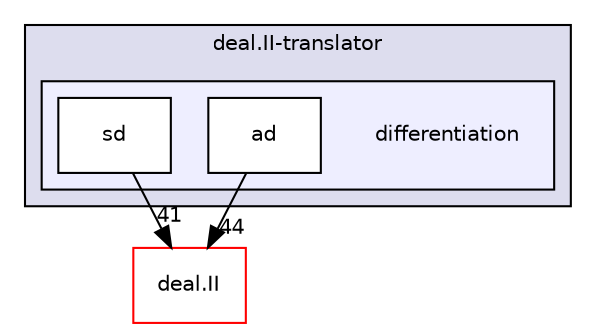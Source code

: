 digraph "include/deal.II-translator/differentiation" {
  compound=true
  node [ fontsize="10", fontname="Helvetica"];
  edge [ labelfontsize="10", labelfontname="Helvetica"];
  subgraph clusterdir_386d89ad50a3909c2af5a93b48d2c3ff {
    graph [ bgcolor="#ddddee", pencolor="black", label="deal.II-translator" fontname="Helvetica", fontsize="10", URL="dir_386d89ad50a3909c2af5a93b48d2c3ff.html"]
  subgraph clusterdir_246939c7da9b1a85fadbff90a906fca9 {
    graph [ bgcolor="#eeeeff", pencolor="black", label="" URL="dir_246939c7da9b1a85fadbff90a906fca9.html"];
    dir_246939c7da9b1a85fadbff90a906fca9 [shape=plaintext label="differentiation"];
    dir_98837c6d59c5b0c22aef4ed07391b564 [shape=box label="ad" color="black" fillcolor="white" style="filled" URL="dir_98837c6d59c5b0c22aef4ed07391b564.html"];
    dir_8e15feff14a93e5e17ba0eef39d2df0f [shape=box label="sd" color="black" fillcolor="white" style="filled" URL="dir_8e15feff14a93e5e17ba0eef39d2df0f.html"];
  }
  }
  dir_ee90d91a514b839c31faec7a1d916f67 [shape=box label="deal.II" fillcolor="white" style="filled" color="red" URL="dir_ee90d91a514b839c31faec7a1d916f67.html"];
  dir_98837c6d59c5b0c22aef4ed07391b564->dir_ee90d91a514b839c31faec7a1d916f67 [headlabel="44", labeldistance=1.5 headhref="dir_000084_000009.html"];
  dir_8e15feff14a93e5e17ba0eef39d2df0f->dir_ee90d91a514b839c31faec7a1d916f67 [headlabel="41", labeldistance=1.5 headhref="dir_000087_000009.html"];
}

